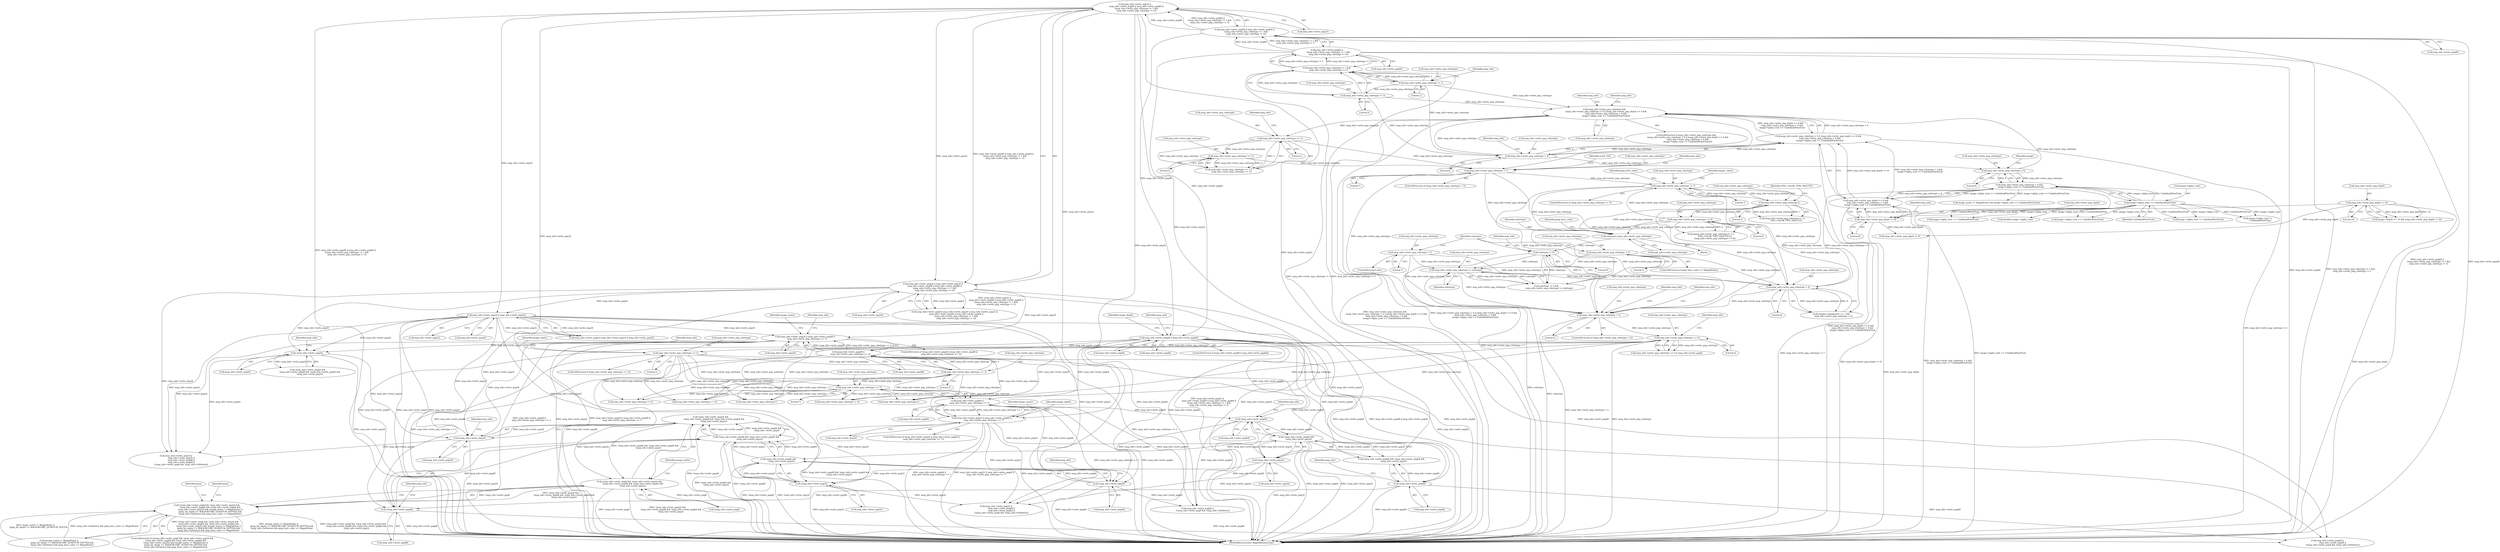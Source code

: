 digraph "0_ImageMagick_816ecab6c532ae086ff4186b3eaf4aa7092d536f@API" {
"1008483" [label="(Call,!mng_info->write_png24 &&\n          !mng_info->write_png48 && !mng_info->write_png64 &&\n          !mng_info->write_png32)"];
"1008484" [label="(Call,!mng_info->write_png24)"];
"1008223" [label="(Call,!mng_info->write_png24)"];
"1004379" [label="(Call,mng_info->write_png24 || mng_info->write_png32)"];
"1000921" [label="(Call,mng_info->write_png24 || mng_info->write_png32 ||\n     mng_info->write_png48 || mng_info->write_png64 ||\n     (mng_info->write_png_colortype != 1 &&\n     mng_info->write_png_colortype != 5))"];
"1000925" [label="(Call,mng_info->write_png32 ||\n     mng_info->write_png48 || mng_info->write_png64 ||\n     (mng_info->write_png_colortype != 1 &&\n     mng_info->write_png_colortype != 5))"];
"1000929" [label="(Call,mng_info->write_png48 || mng_info->write_png64 ||\n     (mng_info->write_png_colortype != 1 &&\n     mng_info->write_png_colortype != 5))"];
"1000933" [label="(Call,mng_info->write_png64 ||\n     (mng_info->write_png_colortype != 1 &&\n     mng_info->write_png_colortype != 5))"];
"1000937" [label="(Call,mng_info->write_png_colortype != 1 &&\n     mng_info->write_png_colortype != 5)"];
"1000938" [label="(Call,mng_info->write_png_colortype != 1)"];
"1000943" [label="(Call,mng_info->write_png_colortype != 5)"];
"1005019" [label="(Call,mng_info->write_png24 || mng_info->write_png48 ||\n      mng_info->write_png_colortype == 3)"];
"1005023" [label="(Call,mng_info->write_png48 ||\n      mng_info->write_png_colortype == 3)"];
"1004390" [label="(Call,mng_info->write_png48 || mng_info->write_png64)"];
"1005027" [label="(Call,mng_info->write_png_colortype == 3)"];
"1005003" [label="(Call,mng_info->write_png_colortype == 1)"];
"1004162" [label="(Call,mng_info->write_png_colortype == 4)"];
"1004129" [label="(Call,mng_info->write_png_colortype < 5)"];
"1002592" [label="(Call,mng_info->write_png_colortype-1)"];
"1002265" [label="(Call,mng_info->write_png_colortype != 7)"];
"1002598" [label="(Call,mng_info->write_png_colortype == 0)"];
"1001506" [label="(Call,mng_info->write_png_colortype < 7)"];
"1001479" [label="(Call,mng_info->write_png_colortype == 1)"];
"1001449" [label="(Call,mng_info->write_png_colortype &&\n     (mng_info->write_png_colortype > 4 || (mng_info->write_png_depth >= 8 &&\n     mng_info->write_png_colortype < 4 &&\n     image->alpha_trait == UndefinedPixelTrait)))"];
"1001466" [label="(Call,mng_info->write_png_colortype < 4)"];
"1001454" [label="(Call,mng_info->write_png_colortype > 4)"];
"1001453" [label="(Call,mng_info->write_png_colortype > 4 || (mng_info->write_png_depth >= 8 &&\n     mng_info->write_png_colortype < 4 &&\n     image->alpha_trait == UndefinedPixelTrait))"];
"1001459" [label="(Call,mng_info->write_png_depth >= 8 &&\n     mng_info->write_png_colortype < 4 &&\n     image->alpha_trait == UndefinedPixelTrait)"];
"1001460" [label="(Call,mng_info->write_png_depth >= 8)"];
"1001408" [label="(Call,mng_info->write_png_depth != 16)"];
"1001465" [label="(Call,mng_info->write_png_colortype < 4 &&\n     image->alpha_trait == UndefinedPixelTrait)"];
"1001471" [label="(Call,image->alpha_trait == UndefinedPixelTrait)"];
"1001484" [label="(Call,mng_info->write_png_colortype == 5)"];
"1003862" [label="(Call,mng_info->write_png_colortype != colortype)"];
"1003846" [label="(Call,mng_info->write_png_colortype = 5)"];
"1003852" [label="(Call,mng_info->write_png_colortype = 7)"];
"1003859" [label="(Call,colortype != 0)"];
"1003837" [label="(Call,colortype=mng_info->write_png_colortype)"];
"1003875" [label="(Call,mng_info->write_png_colortype < 4)"];
"1008488" [label="(Call,!mng_info->write_png48 && !mng_info->write_png64 &&\n          !mng_info->write_png32)"];
"1008489" [label="(Call,!mng_info->write_png48)"];
"1008228" [label="(Call,!mng_info->write_png48)"];
"1008493" [label="(Call,!mng_info->write_png64 &&\n          !mng_info->write_png32)"];
"1008494" [label="(Call,!mng_info->write_png64)"];
"1008233" [label="(Call,!mng_info->write_png64)"];
"1005047" [label="(Call,mng_info->write_png64 ||\n      mng_info->write_png_colortype == 7)"];
"1005051" [label="(Call,mng_info->write_png_colortype == 7)"];
"1008232" [label="(Call,!mng_info->write_png64 &&\n       !mng_info->write_png32)"];
"1008237" [label="(Call,!mng_info->write_png32)"];
"1005043" [label="(Call,mng_info->write_png32 || mng_info->write_png64 ||\n      mng_info->write_png_colortype == 7)"];
"1008498" [label="(Call,!mng_info->write_png32)"];
"1008478" [label="(Call,!mng_info->write_png8 && !mng_info->write_png24 &&\n          !mng_info->write_png48 && !mng_info->write_png64 &&\n          !mng_info->write_png32)"];
"1008477" [label="(Call,(!mng_info->write_png8 && !mng_info->write_png24 &&\n          !mng_info->write_png48 && !mng_info->write_png64 &&\n          !mng_info->write_png32) && (image_matte != MagickFalse ||\n          (ping_bit_depth >= MAGICKCORE_QUANTUM_DEPTH)) &&\n          (mng_info->IsPalette) && ping_have_color == MagickFalse)"];
"1002598" [label="(Call,mng_info->write_png_colortype == 0)"];
"1001510" [label="(Literal,7)"];
"1008485" [label="(Call,mng_info->write_png24)"];
"1002599" [label="(Call,mng_info->write_png_colortype)"];
"1005047" [label="(Call,mng_info->write_png64 ||\n      mng_info->write_png_colortype == 7)"];
"1008484" [label="(Call,!mng_info->write_png24)"];
"1003844" [label="(Identifier,ping_have_color)"];
"1005048" [label="(Call,mng_info->write_png64)"];
"1000937" [label="(Call,mng_info->write_png_colortype != 1 &&\n     mng_info->write_png_colortype != 5)"];
"1002264" [label="(ControlStructure,if (mng_info->write_png_colortype != 7))"];
"1008224" [label="(Call,mng_info->write_png24)"];
"1005044" [label="(Call,mng_info->write_png32)"];
"1008693" [label="(Call,mng_info->write_png24 ||\n                mng_info->write_png32 ||\n                mng_info->write_png48 ||\n                mng_info->write_png64 ||\n                (!mng_info->write_png8 && !mng_info->IsPalette))"];
"1008521" [label="(Identifier,pass)"];
"1008239" [label="(Identifier,mng_info)"];
"1001488" [label="(Literal,5)"];
"1000926" [label="(Call,mng_info->write_png32)"];
"1003853" [label="(Call,mng_info->write_png_colortype)"];
"1005027" [label="(Call,mng_info->write_png_colortype == 3)"];
"1001459" [label="(Call,mng_info->write_png_depth >= 8 &&\n     mng_info->write_png_colortype < 4 &&\n     image->alpha_trait == UndefinedPixelTrait)"];
"1003871" [label="(Call,number_transparent == 1 &&\n      mng_info->write_png_colortype < 4)"];
"1004161" [label="(Call,mng_info->write_png_colortype == 4 || mng_info->write_png8)"];
"1002265" [label="(Call,mng_info->write_png_colortype != 7)"];
"1001468" [label="(Identifier,mng_info)"];
"1004394" [label="(Call,mng_info->write_png64)"];
"1003837" [label="(Call,colortype=mng_info->write_png_colortype)"];
"1005031" [label="(Literal,3)"];
"1005004" [label="(Call,mng_info->write_png_colortype)"];
"1001470" [label="(Literal,4)"];
"1003859" [label="(Call,colortype != 0)"];
"1005019" [label="(Call,mng_info->write_png24 || mng_info->write_png48 ||\n      mng_info->write_png_colortype == 3)"];
"1004398" [label="(Identifier,image_depth)"];
"1000944" [label="(Call,mng_info->write_png_colortype)"];
"1004379" [label="(Call,mng_info->write_png24 || mng_info->write_png32)"];
"1001508" [label="(Identifier,mng_info)"];
"1001513" [label="(Identifier,tried_332)"];
"1000947" [label="(Literal,5)"];
"1004166" [label="(Literal,4)"];
"1005024" [label="(Call,mng_info->write_png48)"];
"1003846" [label="(Call,mng_info->write_png_colortype = 5)"];
"1001412" [label="(Literal,16)"];
"1003862" [label="(Call,mng_info->write_png_colortype != colortype)"];
"1001402" [label="(Call,image->depth == 16 && mng_info->write_png_depth != 16)"];
"1003847" [label="(Call,mng_info->write_png_colortype)"];
"1001467" [label="(Call,mng_info->write_png_colortype)"];
"1001449" [label="(Call,mng_info->write_png_colortype &&\n     (mng_info->write_png_colortype > 4 || (mng_info->write_png_depth >= 8 &&\n     mng_info->write_png_colortype < 4 &&\n     image->alpha_trait == UndefinedPixelTrait)))"];
"1004391" [label="(Call,mng_info->write_png48)"];
"1008479" [label="(Call,!mng_info->write_png8)"];
"1008233" [label="(Call,!mng_info->write_png64)"];
"1005068" [label="(Identifier,image_depth)"];
"1008680" [label="(Identifier,pass)"];
"1002590" [label="(Call,((mng_info->write_png_colortype-1) ==\n            PNG_COLOR_TYPE_PALETTE) ||\n            (mng_info->write_png_colortype == 0))"];
"1000929" [label="(Call,mng_info->write_png48 || mng_info->write_png64 ||\n     (mng_info->write_png_colortype != 1 &&\n     mng_info->write_png_colortype != 5))"];
"1005028" [label="(Call,mng_info->write_png_colortype)"];
"1001473" [label="(Identifier,image)"];
"1001483" [label="(Literal,1)"];
"1001408" [label="(Call,mng_info->write_png_depth != 16)"];
"1001450" [label="(Call,mng_info->write_png_colortype)"];
"1003866" [label="(Identifier,colortype)"];
"1004390" [label="(Call,mng_info->write_png48 || mng_info->write_png64)"];
"1001409" [label="(Call,mng_info->write_png_depth)"];
"1003876" [label="(Call,mng_info->write_png_colortype)"];
"1001448" [label="(ControlStructure,if (mng_info->write_png_colortype &&\n     (mng_info->write_png_colortype > 4 || (mng_info->write_png_depth >= 8 &&\n     mng_info->write_png_colortype < 4 &&\n     image->alpha_trait == UndefinedPixelTrait))))"];
"1003863" [label="(Call,mng_info->write_png_colortype)"];
"1008476" [label="(ControlStructure,if ((!mng_info->write_png8 && !mng_info->write_png24 &&\n          !mng_info->write_png48 && !mng_info->write_png64 &&\n          !mng_info->write_png32) && (image_matte != MagickFalse ||\n          (ping_bit_depth >= MAGICKCORE_QUANTUM_DEPTH)) &&\n          (mng_info->IsPalette) && ping_have_color == MagickFalse))"];
"1008238" [label="(Call,mng_info->write_png32)"];
"1001454" [label="(Call,mng_info->write_png_colortype > 4)"];
"1004375" [label="(Call,mng_info->write_png8 || mng_info->write_png24 || mng_info->write_png32)"];
"1000930" [label="(Call,mng_info->write_png48)"];
"1003860" [label="(Identifier,colortype)"];
"1001478" [label="(Call,mng_info->write_png_colortype == 1 ||\n        mng_info->write_png_colortype == 5)"];
"1005055" [label="(Literal,7)"];
"1008478" [label="(Call,!mng_info->write_png8 && !mng_info->write_png24 &&\n          !mng_info->write_png48 && !mng_info->write_png64 &&\n          !mng_info->write_png32)"];
"1002602" [label="(Literal,0)"];
"1004133" [label="(Literal,5)"];
"1001458" [label="(Literal,4)"];
"1004401" [label="(Call,mng_info->write_png_depth != 0)"];
"1000939" [label="(Call,mng_info->write_png_colortype)"];
"1008222" [label="(Call,!mng_info->write_png24 &&\n       !mng_info->write_png48 && !mng_info->write_png64 &&\n       !mng_info->write_png32)"];
"1001505" [label="(ControlStructure,if (mng_info->write_png_colortype < 7))"];
"1002592" [label="(Call,mng_info->write_png_colortype-1)"];
"1002591" [label="(Call,(mng_info->write_png_colortype-1) ==\n            PNG_COLOR_TYPE_PALETTE)"];
"1005023" [label="(Call,mng_info->write_png48 ||\n      mng_info->write_png_colortype == 3)"];
"1005007" [label="(Literal,1)"];
"1004162" [label="(Call,mng_info->write_png_colortype == 4)"];
"1001506" [label="(Call,mng_info->write_png_colortype < 7)"];
"1005052" [label="(Call,mng_info->write_png_colortype)"];
"1008701" [label="(Call,mng_info->write_png48 ||\n                mng_info->write_png64 ||\n                (!mng_info->write_png8 && !mng_info->IsPalette))"];
"1002269" [label="(Literal,7)"];
"1001475" [label="(Identifier,UndefinedPixelTrait)"];
"1005042" [label="(ControlStructure,if (mng_info->write_png32 || mng_info->write_png64 ||\n      mng_info->write_png_colortype == 7))"];
"1008489" [label="(Call,!mng_info->write_png48)"];
"1002429" [label="(Identifier,image_colors)"];
"1000921" [label="(Call,mng_info->write_png24 || mng_info->write_png32 ||\n     mng_info->write_png48 || mng_info->write_png64 ||\n     (mng_info->write_png_colortype != 1 &&\n     mng_info->write_png_colortype != 5))"];
"1005676" [label="(Call,mng_info->write_png_colortype-1)"];
"1008223" [label="(Call,!mng_info->write_png24)"];
"1005010" [label="(Identifier,image_matte)"];
"1001472" [label="(Call,image->alpha_trait)"];
"1002748" [label="(Call,image->alpha_trait == UndefinedPixelTrait)"];
"1004380" [label="(Call,mng_info->write_png24)"];
"1001581" [label="(Call,(double) image->alpha_trait)"];
"1001462" [label="(Identifier,mng_info)"];
"1001453" [label="(Call,mng_info->write_png_colortype > 4 || (mng_info->write_png_depth >= 8 &&\n     mng_info->write_png_colortype < 4 &&\n     image->alpha_trait == UndefinedPixelTrait))"];
"1009779" [label="(MethodReturn,static MagickBooleanType)"];
"1008490" [label="(Call,mng_info->write_png48)"];
"1000922" [label="(Call,mng_info->write_png24)"];
"1002272" [label="(Identifier,ping_have_color)"];
"1008491" [label="(Identifier,mng_info)"];
"1005708" [label="(Call,mng_info->write_png_colortype-1)"];
"1003838" [label="(Identifier,colortype)"];
"1001465" [label="(Call,mng_info->write_png_colortype < 4 &&\n     image->alpha_trait == UndefinedPixelTrait)"];
"1003835" [label="(Block,)"];
"1000934" [label="(Call,mng_info->write_png64)"];
"1008495" [label="(Call,mng_info->write_png64)"];
"1007000" [label="(Call,image_matte != MagickFalse && image->alpha_trait == UndefinedPixelTrait)"];
"1005440" [label="(Call,mng_info->write_png_colortype == 0)"];
"1008505" [label="(Identifier,image_matte)"];
"1005021" [label="(Identifier,mng_info)"];
"1005002" [label="(ControlStructure,if (mng_info->write_png_colortype == 1))"];
"1001484" [label="(Call,mng_info->write_png_colortype == 5)"];
"1004168" [label="(Identifier,mng_info)"];
"1003875" [label="(Call,mng_info->write_png_colortype < 4)"];
"1003861" [label="(Literal,0)"];
"1005018" [label="(ControlStructure,if (mng_info->write_png24 || mng_info->write_png48 ||\n      mng_info->write_png_colortype == 3))"];
"1001507" [label="(Call,mng_info->write_png_colortype)"];
"1001480" [label="(Call,mng_info->write_png_colortype)"];
"1004130" [label="(Call,mng_info->write_png_colortype)"];
"1008502" [label="(Call,(image_matte != MagickFalse ||\n          (ping_bit_depth >= MAGICKCORE_QUANTUM_DEPTH)) &&\n          (mng_info->IsPalette) && ping_have_color == MagickFalse)"];
"1002593" [label="(Call,mng_info->write_png_colortype)"];
"1001838" [label="(Call,image->alpha_trait == UndefinedPixelTrait)"];
"1001461" [label="(Call,mng_info->write_png_depth)"];
"1001471" [label="(Call,image->alpha_trait == UndefinedPixelTrait)"];
"1005058" [label="(Identifier,image_matte)"];
"1000943" [label="(Call,mng_info->write_png_colortype != 5)"];
"1005003" [label="(Call,mng_info->write_png_colortype == 1)"];
"1002266" [label="(Call,mng_info->write_png_colortype)"];
"1003879" [label="(Literal,4)"];
"1001486" [label="(Identifier,mng_info)"];
"1003864" [label="(Identifier,mng_info)"];
"1005034" [label="(Identifier,image_matte)"];
"1001466" [label="(Call,mng_info->write_png_colortype < 4)"];
"1000925" [label="(Call,mng_info->write_png32 ||\n     mng_info->write_png48 || mng_info->write_png64 ||\n     (mng_info->write_png_colortype != 1 &&\n     mng_info->write_png_colortype != 5))"];
"1008705" [label="(Call,mng_info->write_png64 ||\n                (!mng_info->write_png8 && !mng_info->IsPalette))"];
"1004403" [label="(Identifier,mng_info)"];
"1003839" [label="(Call,mng_info->write_png_colortype)"];
"1008488" [label="(Call,!mng_info->write_png48 && !mng_info->write_png64 &&\n          !mng_info->write_png32)"];
"1008228" [label="(Call,!mng_info->write_png48)"];
"1008498" [label="(Call,!mng_info->write_png32)"];
"1001455" [label="(Call,mng_info->write_png_colortype)"];
"1004128" [label="(ControlStructure,if (mng_info->write_png_colortype < 5))"];
"1003825" [label="(Identifier,mng_info)"];
"1001481" [label="(Identifier,mng_info)"];
"1005051" [label="(Call,mng_info->write_png_colortype == 7)"];
"1001460" [label="(Call,mng_info->write_png_depth >= 8)"];
"1005045" [label="(Identifier,mng_info)"];
"1008500" [label="(Identifier,mng_info)"];
"1004383" [label="(Call,mng_info->write_png32)"];
"1005043" [label="(Call,mng_info->write_png32 || mng_info->write_png64 ||\n      mng_info->write_png_colortype == 7)"];
"1008229" [label="(Call,mng_info->write_png48)"];
"1008499" [label="(Call,mng_info->write_png32)"];
"1008230" [label="(Identifier,mng_info)"];
"1005071" [label="(Call,mng_info->write_png_colortype != 0)"];
"1008493" [label="(Call,!mng_info->write_png64 &&\n          !mng_info->write_png32)"];
"1008697" [label="(Call,mng_info->write_png32 ||\n                mng_info->write_png48 ||\n                mng_info->write_png64 ||\n                (!mng_info->write_png8 && !mng_info->IsPalette))"];
"1000933" [label="(Call,mng_info->write_png64 ||\n     (mng_info->write_png_colortype != 1 &&\n     mng_info->write_png_colortype != 5))"];
"1000945" [label="(Identifier,mng_info)"];
"1004389" [label="(ControlStructure,if (mng_info->write_png48 || mng_info->write_png64))"];
"1003850" [label="(Literal,5)"];
"1000942" [label="(Literal,1)"];
"1005020" [label="(Call,mng_info->write_png24)"];
"1006856" [label="(Call,mng_info->write_png_colortype != 0)"];
"1004136" [label="(Identifier,mng_info)"];
"1004156" [label="(Identifier,mng_info)"];
"1008232" [label="(Call,!mng_info->write_png64 &&\n       !mng_info->write_png32)"];
"1008494" [label="(Call,!mng_info->write_png64)"];
"1003856" [label="(Literal,7)"];
"1008235" [label="(Identifier,mng_info)"];
"1008234" [label="(Call,mng_info->write_png64)"];
"1001493" [label="(Call,image->alpha_trait != UndefinedPixelTrait)"];
"1008227" [label="(Call,!mng_info->write_png48 && !mng_info->write_png64 &&\n       !mng_info->write_png32)"];
"1003858" [label="(Call,colortype != 0 &&\n         mng_info->write_png_colortype != colortype)"];
"1003851" [label="(ControlStructure,else)"];
"1001464" [label="(Literal,8)"];
"1003852" [label="(Call,mng_info->write_png_colortype = 7)"];
"1008477" [label="(Call,(!mng_info->write_png8 && !mng_info->write_png24 &&\n          !mng_info->write_png48 && !mng_info->write_png64 &&\n          !mng_info->write_png32) && (image_matte != MagickFalse ||\n          (ping_bit_depth >= MAGICKCORE_QUANTUM_DEPTH)) &&\n          (mng_info->IsPalette) && ping_have_color == MagickFalse)"];
"1004163" [label="(Call,mng_info->write_png_colortype)"];
"1000917" [label="(Call,mng_info->write_png8 || mng_info->write_png24 || mng_info->write_png32 ||\n     mng_info->write_png48 || mng_info->write_png64 ||\n     (mng_info->write_png_colortype != 1 &&\n     mng_info->write_png_colortype != 5))"];
"1001479" [label="(Call,mng_info->write_png_colortype == 1)"];
"1002597" [label="(Identifier,PNG_COLOR_TYPE_PALETTE)"];
"1001485" [label="(Call,mng_info->write_png_colortype)"];
"1004121" [label="(Call,image->alpha_trait !=\n        UndefinedPixelTrait)"];
"1003842" [label="(ControlStructure,if (ping_have_color == MagickFalse))"];
"1000938" [label="(Call,mng_info->write_png_colortype != 1)"];
"1008496" [label="(Identifier,mng_info)"];
"1008483" [label="(Call,!mng_info->write_png24 &&\n          !mng_info->write_png48 && !mng_info->write_png64 &&\n          !mng_info->write_png32)"];
"1002596" [label="(Literal,1)"];
"1004129" [label="(Call,mng_info->write_png_colortype < 5)"];
"1008237" [label="(Call,!mng_info->write_png32)"];
"1008483" -> "1008478"  [label="AST: "];
"1008483" -> "1008484"  [label="CFG: "];
"1008483" -> "1008488"  [label="CFG: "];
"1008484" -> "1008483"  [label="AST: "];
"1008488" -> "1008483"  [label="AST: "];
"1008478" -> "1008483"  [label="CFG: "];
"1008483" -> "1009779"  [label="DDG: !mng_info->write_png24"];
"1008483" -> "1009779"  [label="DDG: !mng_info->write_png48 && !mng_info->write_png64 &&\n          !mng_info->write_png32"];
"1008483" -> "1008478"  [label="DDG: !mng_info->write_png24"];
"1008483" -> "1008478"  [label="DDG: !mng_info->write_png48 && !mng_info->write_png64 &&\n          !mng_info->write_png32"];
"1008484" -> "1008483"  [label="DDG: mng_info->write_png24"];
"1008488" -> "1008483"  [label="DDG: !mng_info->write_png48"];
"1008488" -> "1008483"  [label="DDG: !mng_info->write_png64 &&\n          !mng_info->write_png32"];
"1008484" -> "1008485"  [label="CFG: "];
"1008485" -> "1008484"  [label="AST: "];
"1008491" -> "1008484"  [label="CFG: "];
"1008484" -> "1009779"  [label="DDG: mng_info->write_png24"];
"1008223" -> "1008484"  [label="DDG: mng_info->write_png24"];
"1004379" -> "1008484"  [label="DDG: mng_info->write_png24"];
"1005019" -> "1008484"  [label="DDG: mng_info->write_png24"];
"1000921" -> "1008484"  [label="DDG: mng_info->write_png24"];
"1008484" -> "1008693"  [label="DDG: mng_info->write_png24"];
"1008223" -> "1008222"  [label="AST: "];
"1008223" -> "1008224"  [label="CFG: "];
"1008224" -> "1008223"  [label="AST: "];
"1008230" -> "1008223"  [label="CFG: "];
"1008222" -> "1008223"  [label="CFG: "];
"1008223" -> "1009779"  [label="DDG: mng_info->write_png24"];
"1008223" -> "1008222"  [label="DDG: mng_info->write_png24"];
"1004379" -> "1008223"  [label="DDG: mng_info->write_png24"];
"1005019" -> "1008223"  [label="DDG: mng_info->write_png24"];
"1000921" -> "1008223"  [label="DDG: mng_info->write_png24"];
"1008223" -> "1008693"  [label="DDG: mng_info->write_png24"];
"1004379" -> "1004375"  [label="AST: "];
"1004379" -> "1004380"  [label="CFG: "];
"1004379" -> "1004383"  [label="CFG: "];
"1004380" -> "1004379"  [label="AST: "];
"1004383" -> "1004379"  [label="AST: "];
"1004375" -> "1004379"  [label="CFG: "];
"1004379" -> "1009779"  [label="DDG: mng_info->write_png32"];
"1004379" -> "1009779"  [label="DDG: mng_info->write_png24"];
"1004379" -> "1004375"  [label="DDG: mng_info->write_png24"];
"1004379" -> "1004375"  [label="DDG: mng_info->write_png32"];
"1000921" -> "1004379"  [label="DDG: mng_info->write_png24"];
"1000925" -> "1004379"  [label="DDG: mng_info->write_png32"];
"1004379" -> "1005019"  [label="DDG: mng_info->write_png24"];
"1004379" -> "1005043"  [label="DDG: mng_info->write_png32"];
"1004379" -> "1008237"  [label="DDG: mng_info->write_png32"];
"1004379" -> "1008498"  [label="DDG: mng_info->write_png32"];
"1004379" -> "1008693"  [label="DDG: mng_info->write_png24"];
"1004379" -> "1008697"  [label="DDG: mng_info->write_png32"];
"1000921" -> "1000917"  [label="AST: "];
"1000921" -> "1000922"  [label="CFG: "];
"1000921" -> "1000925"  [label="CFG: "];
"1000922" -> "1000921"  [label="AST: "];
"1000925" -> "1000921"  [label="AST: "];
"1000917" -> "1000921"  [label="CFG: "];
"1000921" -> "1009779"  [label="DDG: mng_info->write_png32 ||\n     mng_info->write_png48 || mng_info->write_png64 ||\n     (mng_info->write_png_colortype != 1 &&\n     mng_info->write_png_colortype != 5)"];
"1000921" -> "1009779"  [label="DDG: mng_info->write_png24"];
"1000921" -> "1000917"  [label="DDG: mng_info->write_png24"];
"1000921" -> "1000917"  [label="DDG: mng_info->write_png32 ||\n     mng_info->write_png48 || mng_info->write_png64 ||\n     (mng_info->write_png_colortype != 1 &&\n     mng_info->write_png_colortype != 5)"];
"1000925" -> "1000921"  [label="DDG: mng_info->write_png32"];
"1000925" -> "1000921"  [label="DDG: mng_info->write_png48 || mng_info->write_png64 ||\n     (mng_info->write_png_colortype != 1 &&\n     mng_info->write_png_colortype != 5)"];
"1000921" -> "1005019"  [label="DDG: mng_info->write_png24"];
"1000921" -> "1008693"  [label="DDG: mng_info->write_png24"];
"1000925" -> "1000926"  [label="CFG: "];
"1000925" -> "1000929"  [label="CFG: "];
"1000926" -> "1000925"  [label="AST: "];
"1000929" -> "1000925"  [label="AST: "];
"1000925" -> "1009779"  [label="DDG: mng_info->write_png32"];
"1000925" -> "1009779"  [label="DDG: mng_info->write_png48 || mng_info->write_png64 ||\n     (mng_info->write_png_colortype != 1 &&\n     mng_info->write_png_colortype != 5)"];
"1000929" -> "1000925"  [label="DDG: mng_info->write_png48"];
"1000929" -> "1000925"  [label="DDG: mng_info->write_png64 ||\n     (mng_info->write_png_colortype != 1 &&\n     mng_info->write_png_colortype != 5)"];
"1000925" -> "1005043"  [label="DDG: mng_info->write_png32"];
"1000925" -> "1008237"  [label="DDG: mng_info->write_png32"];
"1000925" -> "1008498"  [label="DDG: mng_info->write_png32"];
"1000925" -> "1008697"  [label="DDG: mng_info->write_png32"];
"1000929" -> "1000930"  [label="CFG: "];
"1000929" -> "1000933"  [label="CFG: "];
"1000930" -> "1000929"  [label="AST: "];
"1000933" -> "1000929"  [label="AST: "];
"1000929" -> "1009779"  [label="DDG: mng_info->write_png64 ||\n     (mng_info->write_png_colortype != 1 &&\n     mng_info->write_png_colortype != 5)"];
"1000929" -> "1009779"  [label="DDG: mng_info->write_png48"];
"1000933" -> "1000929"  [label="DDG: mng_info->write_png64"];
"1000933" -> "1000929"  [label="DDG: mng_info->write_png_colortype != 1 &&\n     mng_info->write_png_colortype != 5"];
"1000929" -> "1004390"  [label="DDG: mng_info->write_png48"];
"1000933" -> "1000934"  [label="CFG: "];
"1000933" -> "1000937"  [label="CFG: "];
"1000934" -> "1000933"  [label="AST: "];
"1000937" -> "1000933"  [label="AST: "];
"1000933" -> "1009779"  [label="DDG: mng_info->write_png_colortype != 1 &&\n     mng_info->write_png_colortype != 5"];
"1000933" -> "1009779"  [label="DDG: mng_info->write_png64"];
"1000937" -> "1000933"  [label="DDG: mng_info->write_png_colortype != 1"];
"1000937" -> "1000933"  [label="DDG: mng_info->write_png_colortype != 5"];
"1000933" -> "1004390"  [label="DDG: mng_info->write_png64"];
"1000937" -> "1000938"  [label="CFG: "];
"1000937" -> "1000943"  [label="CFG: "];
"1000938" -> "1000937"  [label="AST: "];
"1000943" -> "1000937"  [label="AST: "];
"1000937" -> "1009779"  [label="DDG: mng_info->write_png_colortype != 1"];
"1000937" -> "1009779"  [label="DDG: mng_info->write_png_colortype != 5"];
"1000938" -> "1000937"  [label="DDG: mng_info->write_png_colortype"];
"1000938" -> "1000937"  [label="DDG: 1"];
"1000943" -> "1000937"  [label="DDG: mng_info->write_png_colortype"];
"1000943" -> "1000937"  [label="DDG: 5"];
"1000938" -> "1000942"  [label="CFG: "];
"1000939" -> "1000938"  [label="AST: "];
"1000942" -> "1000938"  [label="AST: "];
"1000945" -> "1000938"  [label="CFG: "];
"1000938" -> "1000943"  [label="DDG: mng_info->write_png_colortype"];
"1000938" -> "1001449"  [label="DDG: mng_info->write_png_colortype"];
"1000938" -> "1001454"  [label="DDG: mng_info->write_png_colortype"];
"1000943" -> "1000947"  [label="CFG: "];
"1000944" -> "1000943"  [label="AST: "];
"1000947" -> "1000943"  [label="AST: "];
"1000943" -> "1001449"  [label="DDG: mng_info->write_png_colortype"];
"1000943" -> "1001454"  [label="DDG: mng_info->write_png_colortype"];
"1005019" -> "1005018"  [label="AST: "];
"1005019" -> "1005020"  [label="CFG: "];
"1005019" -> "1005023"  [label="CFG: "];
"1005020" -> "1005019"  [label="AST: "];
"1005023" -> "1005019"  [label="AST: "];
"1005034" -> "1005019"  [label="CFG: "];
"1005045" -> "1005019"  [label="CFG: "];
"1005019" -> "1009779"  [label="DDG: mng_info->write_png24 || mng_info->write_png48 ||\n      mng_info->write_png_colortype == 3"];
"1005019" -> "1009779"  [label="DDG: mng_info->write_png48 ||\n      mng_info->write_png_colortype == 3"];
"1005019" -> "1009779"  [label="DDG: mng_info->write_png24"];
"1005023" -> "1005019"  [label="DDG: mng_info->write_png48"];
"1005023" -> "1005019"  [label="DDG: mng_info->write_png_colortype == 3"];
"1005019" -> "1008693"  [label="DDG: mng_info->write_png24"];
"1005023" -> "1005024"  [label="CFG: "];
"1005023" -> "1005027"  [label="CFG: "];
"1005024" -> "1005023"  [label="AST: "];
"1005027" -> "1005023"  [label="AST: "];
"1005023" -> "1009779"  [label="DDG: mng_info->write_png_colortype == 3"];
"1005023" -> "1009779"  [label="DDG: mng_info->write_png48"];
"1004390" -> "1005023"  [label="DDG: mng_info->write_png48"];
"1005027" -> "1005023"  [label="DDG: mng_info->write_png_colortype"];
"1005027" -> "1005023"  [label="DDG: 3"];
"1005023" -> "1008228"  [label="DDG: mng_info->write_png48"];
"1005023" -> "1008489"  [label="DDG: mng_info->write_png48"];
"1005023" -> "1008701"  [label="DDG: mng_info->write_png48"];
"1004390" -> "1004389"  [label="AST: "];
"1004390" -> "1004391"  [label="CFG: "];
"1004390" -> "1004394"  [label="CFG: "];
"1004391" -> "1004390"  [label="AST: "];
"1004394" -> "1004390"  [label="AST: "];
"1004398" -> "1004390"  [label="CFG: "];
"1004403" -> "1004390"  [label="CFG: "];
"1004390" -> "1009779"  [label="DDG: mng_info->write_png48"];
"1004390" -> "1009779"  [label="DDG: mng_info->write_png48 || mng_info->write_png64"];
"1004390" -> "1009779"  [label="DDG: mng_info->write_png64"];
"1004390" -> "1005047"  [label="DDG: mng_info->write_png64"];
"1004390" -> "1008228"  [label="DDG: mng_info->write_png48"];
"1004390" -> "1008233"  [label="DDG: mng_info->write_png64"];
"1004390" -> "1008489"  [label="DDG: mng_info->write_png48"];
"1004390" -> "1008494"  [label="DDG: mng_info->write_png64"];
"1004390" -> "1008701"  [label="DDG: mng_info->write_png48"];
"1004390" -> "1008705"  [label="DDG: mng_info->write_png64"];
"1005027" -> "1005031"  [label="CFG: "];
"1005028" -> "1005027"  [label="AST: "];
"1005031" -> "1005027"  [label="AST: "];
"1005003" -> "1005027"  [label="DDG: mng_info->write_png_colortype"];
"1005027" -> "1005051"  [label="DDG: mng_info->write_png_colortype"];
"1005027" -> "1005071"  [label="DDG: mng_info->write_png_colortype"];
"1005027" -> "1005440"  [label="DDG: mng_info->write_png_colortype"];
"1005027" -> "1005676"  [label="DDG: mng_info->write_png_colortype"];
"1005027" -> "1005708"  [label="DDG: mng_info->write_png_colortype"];
"1005027" -> "1006856"  [label="DDG: mng_info->write_png_colortype"];
"1005003" -> "1005002"  [label="AST: "];
"1005003" -> "1005007"  [label="CFG: "];
"1005004" -> "1005003"  [label="AST: "];
"1005007" -> "1005003"  [label="AST: "];
"1005010" -> "1005003"  [label="CFG: "];
"1005021" -> "1005003"  [label="CFG: "];
"1005003" -> "1009779"  [label="DDG: mng_info->write_png_colortype == 1"];
"1004162" -> "1005003"  [label="DDG: mng_info->write_png_colortype"];
"1005003" -> "1005051"  [label="DDG: mng_info->write_png_colortype"];
"1005003" -> "1005071"  [label="DDG: mng_info->write_png_colortype"];
"1005003" -> "1005440"  [label="DDG: mng_info->write_png_colortype"];
"1005003" -> "1005676"  [label="DDG: mng_info->write_png_colortype"];
"1005003" -> "1005708"  [label="DDG: mng_info->write_png_colortype"];
"1005003" -> "1006856"  [label="DDG: mng_info->write_png_colortype"];
"1004162" -> "1004161"  [label="AST: "];
"1004162" -> "1004166"  [label="CFG: "];
"1004163" -> "1004162"  [label="AST: "];
"1004166" -> "1004162"  [label="AST: "];
"1004168" -> "1004162"  [label="CFG: "];
"1004161" -> "1004162"  [label="CFG: "];
"1004162" -> "1009779"  [label="DDG: mng_info->write_png_colortype"];
"1004162" -> "1004161"  [label="DDG: mng_info->write_png_colortype"];
"1004162" -> "1004161"  [label="DDG: 4"];
"1004129" -> "1004162"  [label="DDG: mng_info->write_png_colortype"];
"1004162" -> "1005440"  [label="DDG: mng_info->write_png_colortype"];
"1004162" -> "1005676"  [label="DDG: mng_info->write_png_colortype"];
"1004162" -> "1005708"  [label="DDG: mng_info->write_png_colortype"];
"1004162" -> "1006856"  [label="DDG: mng_info->write_png_colortype"];
"1004129" -> "1004128"  [label="AST: "];
"1004129" -> "1004133"  [label="CFG: "];
"1004130" -> "1004129"  [label="AST: "];
"1004133" -> "1004129"  [label="AST: "];
"1004136" -> "1004129"  [label="CFG: "];
"1004156" -> "1004129"  [label="CFG: "];
"1004129" -> "1009779"  [label="DDG: mng_info->write_png_colortype < 5"];
"1002592" -> "1004129"  [label="DDG: mng_info->write_png_colortype"];
"1003862" -> "1004129"  [label="DDG: mng_info->write_png_colortype"];
"1002598" -> "1004129"  [label="DDG: mng_info->write_png_colortype"];
"1003846" -> "1004129"  [label="DDG: mng_info->write_png_colortype"];
"1003875" -> "1004129"  [label="DDG: mng_info->write_png_colortype"];
"1001506" -> "1004129"  [label="DDG: mng_info->write_png_colortype"];
"1002265" -> "1004129"  [label="DDG: mng_info->write_png_colortype"];
"1003852" -> "1004129"  [label="DDG: mng_info->write_png_colortype"];
"1002592" -> "1002591"  [label="AST: "];
"1002592" -> "1002596"  [label="CFG: "];
"1002593" -> "1002592"  [label="AST: "];
"1002596" -> "1002592"  [label="AST: "];
"1002597" -> "1002592"  [label="CFG: "];
"1002592" -> "1002265"  [label="DDG: mng_info->write_png_colortype"];
"1002592" -> "1002591"  [label="DDG: mng_info->write_png_colortype"];
"1002592" -> "1002591"  [label="DDG: 1"];
"1002265" -> "1002592"  [label="DDG: mng_info->write_png_colortype"];
"1002592" -> "1002598"  [label="DDG: mng_info->write_png_colortype"];
"1002592" -> "1003837"  [label="DDG: mng_info->write_png_colortype"];
"1002592" -> "1003875"  [label="DDG: mng_info->write_png_colortype"];
"1002265" -> "1002264"  [label="AST: "];
"1002265" -> "1002269"  [label="CFG: "];
"1002266" -> "1002265"  [label="AST: "];
"1002269" -> "1002265"  [label="AST: "];
"1002272" -> "1002265"  [label="CFG: "];
"1002429" -> "1002265"  [label="CFG: "];
"1002265" -> "1009779"  [label="DDG: mng_info->write_png_colortype != 7"];
"1002598" -> "1002265"  [label="DDG: mng_info->write_png_colortype"];
"1001506" -> "1002265"  [label="DDG: mng_info->write_png_colortype"];
"1002265" -> "1003837"  [label="DDG: mng_info->write_png_colortype"];
"1002265" -> "1003875"  [label="DDG: mng_info->write_png_colortype"];
"1002598" -> "1002590"  [label="AST: "];
"1002598" -> "1002602"  [label="CFG: "];
"1002599" -> "1002598"  [label="AST: "];
"1002602" -> "1002598"  [label="AST: "];
"1002590" -> "1002598"  [label="CFG: "];
"1002598" -> "1002590"  [label="DDG: mng_info->write_png_colortype"];
"1002598" -> "1002590"  [label="DDG: 0"];
"1002598" -> "1003837"  [label="DDG: mng_info->write_png_colortype"];
"1002598" -> "1003875"  [label="DDG: mng_info->write_png_colortype"];
"1001506" -> "1001505"  [label="AST: "];
"1001506" -> "1001510"  [label="CFG: "];
"1001507" -> "1001506"  [label="AST: "];
"1001510" -> "1001506"  [label="AST: "];
"1001513" -> "1001506"  [label="CFG: "];
"1003825" -> "1001506"  [label="CFG: "];
"1001506" -> "1009779"  [label="DDG: mng_info->write_png_colortype < 7"];
"1001479" -> "1001506"  [label="DDG: mng_info->write_png_colortype"];
"1001449" -> "1001506"  [label="DDG: mng_info->write_png_colortype"];
"1001484" -> "1001506"  [label="DDG: mng_info->write_png_colortype"];
"1001506" -> "1003837"  [label="DDG: mng_info->write_png_colortype"];
"1001506" -> "1003875"  [label="DDG: mng_info->write_png_colortype"];
"1001479" -> "1001478"  [label="AST: "];
"1001479" -> "1001483"  [label="CFG: "];
"1001480" -> "1001479"  [label="AST: "];
"1001483" -> "1001479"  [label="AST: "];
"1001486" -> "1001479"  [label="CFG: "];
"1001478" -> "1001479"  [label="CFG: "];
"1001479" -> "1001478"  [label="DDG: mng_info->write_png_colortype"];
"1001479" -> "1001478"  [label="DDG: 1"];
"1001449" -> "1001479"  [label="DDG: mng_info->write_png_colortype"];
"1001479" -> "1001484"  [label="DDG: mng_info->write_png_colortype"];
"1001449" -> "1001448"  [label="AST: "];
"1001449" -> "1001450"  [label="CFG: "];
"1001449" -> "1001453"  [label="CFG: "];
"1001450" -> "1001449"  [label="AST: "];
"1001453" -> "1001449"  [label="AST: "];
"1001481" -> "1001449"  [label="CFG: "];
"1001508" -> "1001449"  [label="CFG: "];
"1001449" -> "1009779"  [label="DDG: mng_info->write_png_colortype &&\n     (mng_info->write_png_colortype > 4 || (mng_info->write_png_depth >= 8 &&\n     mng_info->write_png_colortype < 4 &&\n     image->alpha_trait == UndefinedPixelTrait))"];
"1001449" -> "1009779"  [label="DDG: mng_info->write_png_colortype > 4 || (mng_info->write_png_depth >= 8 &&\n     mng_info->write_png_colortype < 4 &&\n     image->alpha_trait == UndefinedPixelTrait)"];
"1001466" -> "1001449"  [label="DDG: mng_info->write_png_colortype"];
"1001454" -> "1001449"  [label="DDG: mng_info->write_png_colortype"];
"1001453" -> "1001449"  [label="DDG: mng_info->write_png_colortype > 4"];
"1001453" -> "1001449"  [label="DDG: mng_info->write_png_depth >= 8 &&\n     mng_info->write_png_colortype < 4 &&\n     image->alpha_trait == UndefinedPixelTrait"];
"1001466" -> "1001465"  [label="AST: "];
"1001466" -> "1001470"  [label="CFG: "];
"1001467" -> "1001466"  [label="AST: "];
"1001470" -> "1001466"  [label="AST: "];
"1001473" -> "1001466"  [label="CFG: "];
"1001465" -> "1001466"  [label="CFG: "];
"1001466" -> "1001465"  [label="DDG: mng_info->write_png_colortype"];
"1001466" -> "1001465"  [label="DDG: 4"];
"1001454" -> "1001466"  [label="DDG: mng_info->write_png_colortype"];
"1001454" -> "1001453"  [label="AST: "];
"1001454" -> "1001458"  [label="CFG: "];
"1001455" -> "1001454"  [label="AST: "];
"1001458" -> "1001454"  [label="AST: "];
"1001462" -> "1001454"  [label="CFG: "];
"1001453" -> "1001454"  [label="CFG: "];
"1001454" -> "1001453"  [label="DDG: mng_info->write_png_colortype"];
"1001454" -> "1001453"  [label="DDG: 4"];
"1001453" -> "1001459"  [label="CFG: "];
"1001459" -> "1001453"  [label="AST: "];
"1001453" -> "1009779"  [label="DDG: mng_info->write_png_depth >= 8 &&\n     mng_info->write_png_colortype < 4 &&\n     image->alpha_trait == UndefinedPixelTrait"];
"1001453" -> "1009779"  [label="DDG: mng_info->write_png_colortype > 4"];
"1001459" -> "1001453"  [label="DDG: mng_info->write_png_depth >= 8"];
"1001459" -> "1001453"  [label="DDG: mng_info->write_png_colortype < 4 &&\n     image->alpha_trait == UndefinedPixelTrait"];
"1001459" -> "1001460"  [label="CFG: "];
"1001459" -> "1001465"  [label="CFG: "];
"1001460" -> "1001459"  [label="AST: "];
"1001465" -> "1001459"  [label="AST: "];
"1001459" -> "1009779"  [label="DDG: mng_info->write_png_depth >= 8"];
"1001459" -> "1009779"  [label="DDG: mng_info->write_png_colortype < 4 &&\n     image->alpha_trait == UndefinedPixelTrait"];
"1001460" -> "1001459"  [label="DDG: mng_info->write_png_depth"];
"1001460" -> "1001459"  [label="DDG: 8"];
"1001465" -> "1001459"  [label="DDG: mng_info->write_png_colortype < 4"];
"1001465" -> "1001459"  [label="DDG: image->alpha_trait == UndefinedPixelTrait"];
"1001460" -> "1001464"  [label="CFG: "];
"1001461" -> "1001460"  [label="AST: "];
"1001464" -> "1001460"  [label="AST: "];
"1001468" -> "1001460"  [label="CFG: "];
"1001460" -> "1009779"  [label="DDG: mng_info->write_png_depth"];
"1001408" -> "1001460"  [label="DDG: mng_info->write_png_depth"];
"1001460" -> "1004401"  [label="DDG: mng_info->write_png_depth"];
"1001408" -> "1001402"  [label="AST: "];
"1001408" -> "1001412"  [label="CFG: "];
"1001409" -> "1001408"  [label="AST: "];
"1001412" -> "1001408"  [label="AST: "];
"1001402" -> "1001408"  [label="CFG: "];
"1001408" -> "1009779"  [label="DDG: mng_info->write_png_depth"];
"1001408" -> "1001402"  [label="DDG: mng_info->write_png_depth"];
"1001408" -> "1001402"  [label="DDG: 16"];
"1001408" -> "1004401"  [label="DDG: mng_info->write_png_depth"];
"1001465" -> "1001471"  [label="CFG: "];
"1001471" -> "1001465"  [label="AST: "];
"1001465" -> "1009779"  [label="DDG: image->alpha_trait == UndefinedPixelTrait"];
"1001471" -> "1001465"  [label="DDG: image->alpha_trait"];
"1001471" -> "1001465"  [label="DDG: UndefinedPixelTrait"];
"1001465" -> "1003871"  [label="DDG: mng_info->write_png_colortype < 4"];
"1001465" -> "1007000"  [label="DDG: image->alpha_trait == UndefinedPixelTrait"];
"1001471" -> "1001475"  [label="CFG: "];
"1001472" -> "1001471"  [label="AST: "];
"1001475" -> "1001471"  [label="AST: "];
"1001471" -> "1001493"  [label="DDG: image->alpha_trait"];
"1001471" -> "1001493"  [label="DDG: UndefinedPixelTrait"];
"1001471" -> "1001581"  [label="DDG: image->alpha_trait"];
"1001471" -> "1001838"  [label="DDG: image->alpha_trait"];
"1001471" -> "1001838"  [label="DDG: UndefinedPixelTrait"];
"1001471" -> "1002748"  [label="DDG: image->alpha_trait"];
"1001471" -> "1002748"  [label="DDG: UndefinedPixelTrait"];
"1001471" -> "1004121"  [label="DDG: image->alpha_trait"];
"1001471" -> "1004121"  [label="DDG: UndefinedPixelTrait"];
"1001484" -> "1001478"  [label="AST: "];
"1001484" -> "1001488"  [label="CFG: "];
"1001485" -> "1001484"  [label="AST: "];
"1001488" -> "1001484"  [label="AST: "];
"1001478" -> "1001484"  [label="CFG: "];
"1001484" -> "1001478"  [label="DDG: mng_info->write_png_colortype"];
"1001484" -> "1001478"  [label="DDG: 5"];
"1003862" -> "1003858"  [label="AST: "];
"1003862" -> "1003866"  [label="CFG: "];
"1003863" -> "1003862"  [label="AST: "];
"1003866" -> "1003862"  [label="AST: "];
"1003858" -> "1003862"  [label="CFG: "];
"1003862" -> "1009779"  [label="DDG: colortype"];
"1003862" -> "1003858"  [label="DDG: mng_info->write_png_colortype"];
"1003862" -> "1003858"  [label="DDG: colortype"];
"1003846" -> "1003862"  [label="DDG: mng_info->write_png_colortype"];
"1003852" -> "1003862"  [label="DDG: mng_info->write_png_colortype"];
"1003859" -> "1003862"  [label="DDG: colortype"];
"1003862" -> "1003875"  [label="DDG: mng_info->write_png_colortype"];
"1003846" -> "1003842"  [label="AST: "];
"1003846" -> "1003850"  [label="CFG: "];
"1003847" -> "1003846"  [label="AST: "];
"1003850" -> "1003846"  [label="AST: "];
"1003860" -> "1003846"  [label="CFG: "];
"1003846" -> "1003875"  [label="DDG: mng_info->write_png_colortype"];
"1003852" -> "1003851"  [label="AST: "];
"1003852" -> "1003856"  [label="CFG: "];
"1003853" -> "1003852"  [label="AST: "];
"1003856" -> "1003852"  [label="AST: "];
"1003860" -> "1003852"  [label="CFG: "];
"1003852" -> "1003875"  [label="DDG: mng_info->write_png_colortype"];
"1003859" -> "1003858"  [label="AST: "];
"1003859" -> "1003861"  [label="CFG: "];
"1003860" -> "1003859"  [label="AST: "];
"1003861" -> "1003859"  [label="AST: "];
"1003864" -> "1003859"  [label="CFG: "];
"1003858" -> "1003859"  [label="CFG: "];
"1003859" -> "1009779"  [label="DDG: colortype"];
"1003859" -> "1003858"  [label="DDG: colortype"];
"1003859" -> "1003858"  [label="DDG: 0"];
"1003837" -> "1003859"  [label="DDG: colortype"];
"1003837" -> "1003835"  [label="AST: "];
"1003837" -> "1003839"  [label="CFG: "];
"1003838" -> "1003837"  [label="AST: "];
"1003839" -> "1003837"  [label="AST: "];
"1003844" -> "1003837"  [label="CFG: "];
"1003875" -> "1003871"  [label="AST: "];
"1003875" -> "1003879"  [label="CFG: "];
"1003876" -> "1003875"  [label="AST: "];
"1003879" -> "1003875"  [label="AST: "];
"1003871" -> "1003875"  [label="CFG: "];
"1003875" -> "1003871"  [label="DDG: mng_info->write_png_colortype"];
"1003875" -> "1003871"  [label="DDG: 4"];
"1008488" -> "1008489"  [label="CFG: "];
"1008488" -> "1008493"  [label="CFG: "];
"1008489" -> "1008488"  [label="AST: "];
"1008493" -> "1008488"  [label="AST: "];
"1008488" -> "1009779"  [label="DDG: !mng_info->write_png48"];
"1008488" -> "1009779"  [label="DDG: !mng_info->write_png64 &&\n          !mng_info->write_png32"];
"1008489" -> "1008488"  [label="DDG: mng_info->write_png48"];
"1008493" -> "1008488"  [label="DDG: !mng_info->write_png64"];
"1008493" -> "1008488"  [label="DDG: !mng_info->write_png32"];
"1008489" -> "1008490"  [label="CFG: "];
"1008490" -> "1008489"  [label="AST: "];
"1008496" -> "1008489"  [label="CFG: "];
"1008489" -> "1009779"  [label="DDG: mng_info->write_png48"];
"1008228" -> "1008489"  [label="DDG: mng_info->write_png48"];
"1008489" -> "1008701"  [label="DDG: mng_info->write_png48"];
"1008228" -> "1008227"  [label="AST: "];
"1008228" -> "1008229"  [label="CFG: "];
"1008229" -> "1008228"  [label="AST: "];
"1008235" -> "1008228"  [label="CFG: "];
"1008227" -> "1008228"  [label="CFG: "];
"1008228" -> "1009779"  [label="DDG: mng_info->write_png48"];
"1008228" -> "1008227"  [label="DDG: mng_info->write_png48"];
"1008228" -> "1008701"  [label="DDG: mng_info->write_png48"];
"1008493" -> "1008494"  [label="CFG: "];
"1008493" -> "1008498"  [label="CFG: "];
"1008494" -> "1008493"  [label="AST: "];
"1008498" -> "1008493"  [label="AST: "];
"1008493" -> "1009779"  [label="DDG: !mng_info->write_png64"];
"1008493" -> "1009779"  [label="DDG: !mng_info->write_png32"];
"1008494" -> "1008493"  [label="DDG: mng_info->write_png64"];
"1008232" -> "1008493"  [label="DDG: !mng_info->write_png32"];
"1008498" -> "1008493"  [label="DDG: mng_info->write_png32"];
"1008494" -> "1008495"  [label="CFG: "];
"1008495" -> "1008494"  [label="AST: "];
"1008500" -> "1008494"  [label="CFG: "];
"1008494" -> "1009779"  [label="DDG: mng_info->write_png64"];
"1008233" -> "1008494"  [label="DDG: mng_info->write_png64"];
"1005047" -> "1008494"  [label="DDG: mng_info->write_png64"];
"1008494" -> "1008705"  [label="DDG: mng_info->write_png64"];
"1008233" -> "1008232"  [label="AST: "];
"1008233" -> "1008234"  [label="CFG: "];
"1008234" -> "1008233"  [label="AST: "];
"1008239" -> "1008233"  [label="CFG: "];
"1008232" -> "1008233"  [label="CFG: "];
"1008233" -> "1009779"  [label="DDG: mng_info->write_png64"];
"1008233" -> "1008232"  [label="DDG: mng_info->write_png64"];
"1005047" -> "1008233"  [label="DDG: mng_info->write_png64"];
"1008233" -> "1008705"  [label="DDG: mng_info->write_png64"];
"1005047" -> "1005043"  [label="AST: "];
"1005047" -> "1005048"  [label="CFG: "];
"1005047" -> "1005051"  [label="CFG: "];
"1005048" -> "1005047"  [label="AST: "];
"1005051" -> "1005047"  [label="AST: "];
"1005043" -> "1005047"  [label="CFG: "];
"1005047" -> "1009779"  [label="DDG: mng_info->write_png_colortype == 7"];
"1005047" -> "1009779"  [label="DDG: mng_info->write_png64"];
"1005047" -> "1005043"  [label="DDG: mng_info->write_png64"];
"1005047" -> "1005043"  [label="DDG: mng_info->write_png_colortype == 7"];
"1005051" -> "1005047"  [label="DDG: mng_info->write_png_colortype"];
"1005051" -> "1005047"  [label="DDG: 7"];
"1005047" -> "1008705"  [label="DDG: mng_info->write_png64"];
"1005051" -> "1005055"  [label="CFG: "];
"1005052" -> "1005051"  [label="AST: "];
"1005055" -> "1005051"  [label="AST: "];
"1005051" -> "1005071"  [label="DDG: mng_info->write_png_colortype"];
"1005051" -> "1005440"  [label="DDG: mng_info->write_png_colortype"];
"1005051" -> "1005676"  [label="DDG: mng_info->write_png_colortype"];
"1005051" -> "1005708"  [label="DDG: mng_info->write_png_colortype"];
"1005051" -> "1006856"  [label="DDG: mng_info->write_png_colortype"];
"1008232" -> "1008227"  [label="AST: "];
"1008232" -> "1008237"  [label="CFG: "];
"1008237" -> "1008232"  [label="AST: "];
"1008227" -> "1008232"  [label="CFG: "];
"1008232" -> "1009779"  [label="DDG: !mng_info->write_png64"];
"1008232" -> "1009779"  [label="DDG: !mng_info->write_png32"];
"1008232" -> "1008227"  [label="DDG: !mng_info->write_png64"];
"1008232" -> "1008227"  [label="DDG: !mng_info->write_png32"];
"1008237" -> "1008232"  [label="DDG: mng_info->write_png32"];
"1008237" -> "1008238"  [label="CFG: "];
"1008238" -> "1008237"  [label="AST: "];
"1008237" -> "1009779"  [label="DDG: mng_info->write_png32"];
"1005043" -> "1008237"  [label="DDG: mng_info->write_png32"];
"1008237" -> "1008498"  [label="DDG: mng_info->write_png32"];
"1008237" -> "1008697"  [label="DDG: mng_info->write_png32"];
"1005043" -> "1005042"  [label="AST: "];
"1005043" -> "1005044"  [label="CFG: "];
"1005044" -> "1005043"  [label="AST: "];
"1005058" -> "1005043"  [label="CFG: "];
"1005068" -> "1005043"  [label="CFG: "];
"1005043" -> "1009779"  [label="DDG: mng_info->write_png32"];
"1005043" -> "1009779"  [label="DDG: mng_info->write_png64 ||\n      mng_info->write_png_colortype == 7"];
"1005043" -> "1009779"  [label="DDG: mng_info->write_png32 || mng_info->write_png64 ||\n      mng_info->write_png_colortype == 7"];
"1005043" -> "1008498"  [label="DDG: mng_info->write_png32"];
"1005043" -> "1008697"  [label="DDG: mng_info->write_png32"];
"1008498" -> "1008499"  [label="CFG: "];
"1008499" -> "1008498"  [label="AST: "];
"1008498" -> "1009779"  [label="DDG: mng_info->write_png32"];
"1008498" -> "1008697"  [label="DDG: mng_info->write_png32"];
"1008478" -> "1008477"  [label="AST: "];
"1008478" -> "1008479"  [label="CFG: "];
"1008479" -> "1008478"  [label="AST: "];
"1008505" -> "1008478"  [label="CFG: "];
"1008477" -> "1008478"  [label="CFG: "];
"1008478" -> "1009779"  [label="DDG: !mng_info->write_png8"];
"1008478" -> "1009779"  [label="DDG: !mng_info->write_png24 &&\n          !mng_info->write_png48 && !mng_info->write_png64 &&\n          !mng_info->write_png32"];
"1008478" -> "1008477"  [label="DDG: !mng_info->write_png8"];
"1008478" -> "1008477"  [label="DDG: !mng_info->write_png24 &&\n          !mng_info->write_png48 && !mng_info->write_png64 &&\n          !mng_info->write_png32"];
"1008479" -> "1008478"  [label="DDG: mng_info->write_png8"];
"1008477" -> "1008476"  [label="AST: "];
"1008477" -> "1008502"  [label="CFG: "];
"1008502" -> "1008477"  [label="AST: "];
"1008521" -> "1008477"  [label="CFG: "];
"1008680" -> "1008477"  [label="CFG: "];
"1008477" -> "1009779"  [label="DDG: !mng_info->write_png8 && !mng_info->write_png24 &&\n          !mng_info->write_png48 && !mng_info->write_png64 &&\n          !mng_info->write_png32"];
"1008477" -> "1009779"  [label="DDG: (!mng_info->write_png8 && !mng_info->write_png24 &&\n          !mng_info->write_png48 && !mng_info->write_png64 &&\n          !mng_info->write_png32) && (image_matte != MagickFalse ||\n          (ping_bit_depth >= MAGICKCORE_QUANTUM_DEPTH)) &&\n          (mng_info->IsPalette) && ping_have_color == MagickFalse"];
"1008477" -> "1009779"  [label="DDG: (image_matte != MagickFalse ||\n          (ping_bit_depth >= MAGICKCORE_QUANTUM_DEPTH)) &&\n          (mng_info->IsPalette) && ping_have_color == MagickFalse"];
"1008502" -> "1008477"  [label="DDG: image_matte != MagickFalse ||\n          (ping_bit_depth >= MAGICKCORE_QUANTUM_DEPTH)"];
"1008502" -> "1008477"  [label="DDG: (mng_info->IsPalette) && ping_have_color == MagickFalse"];
}
